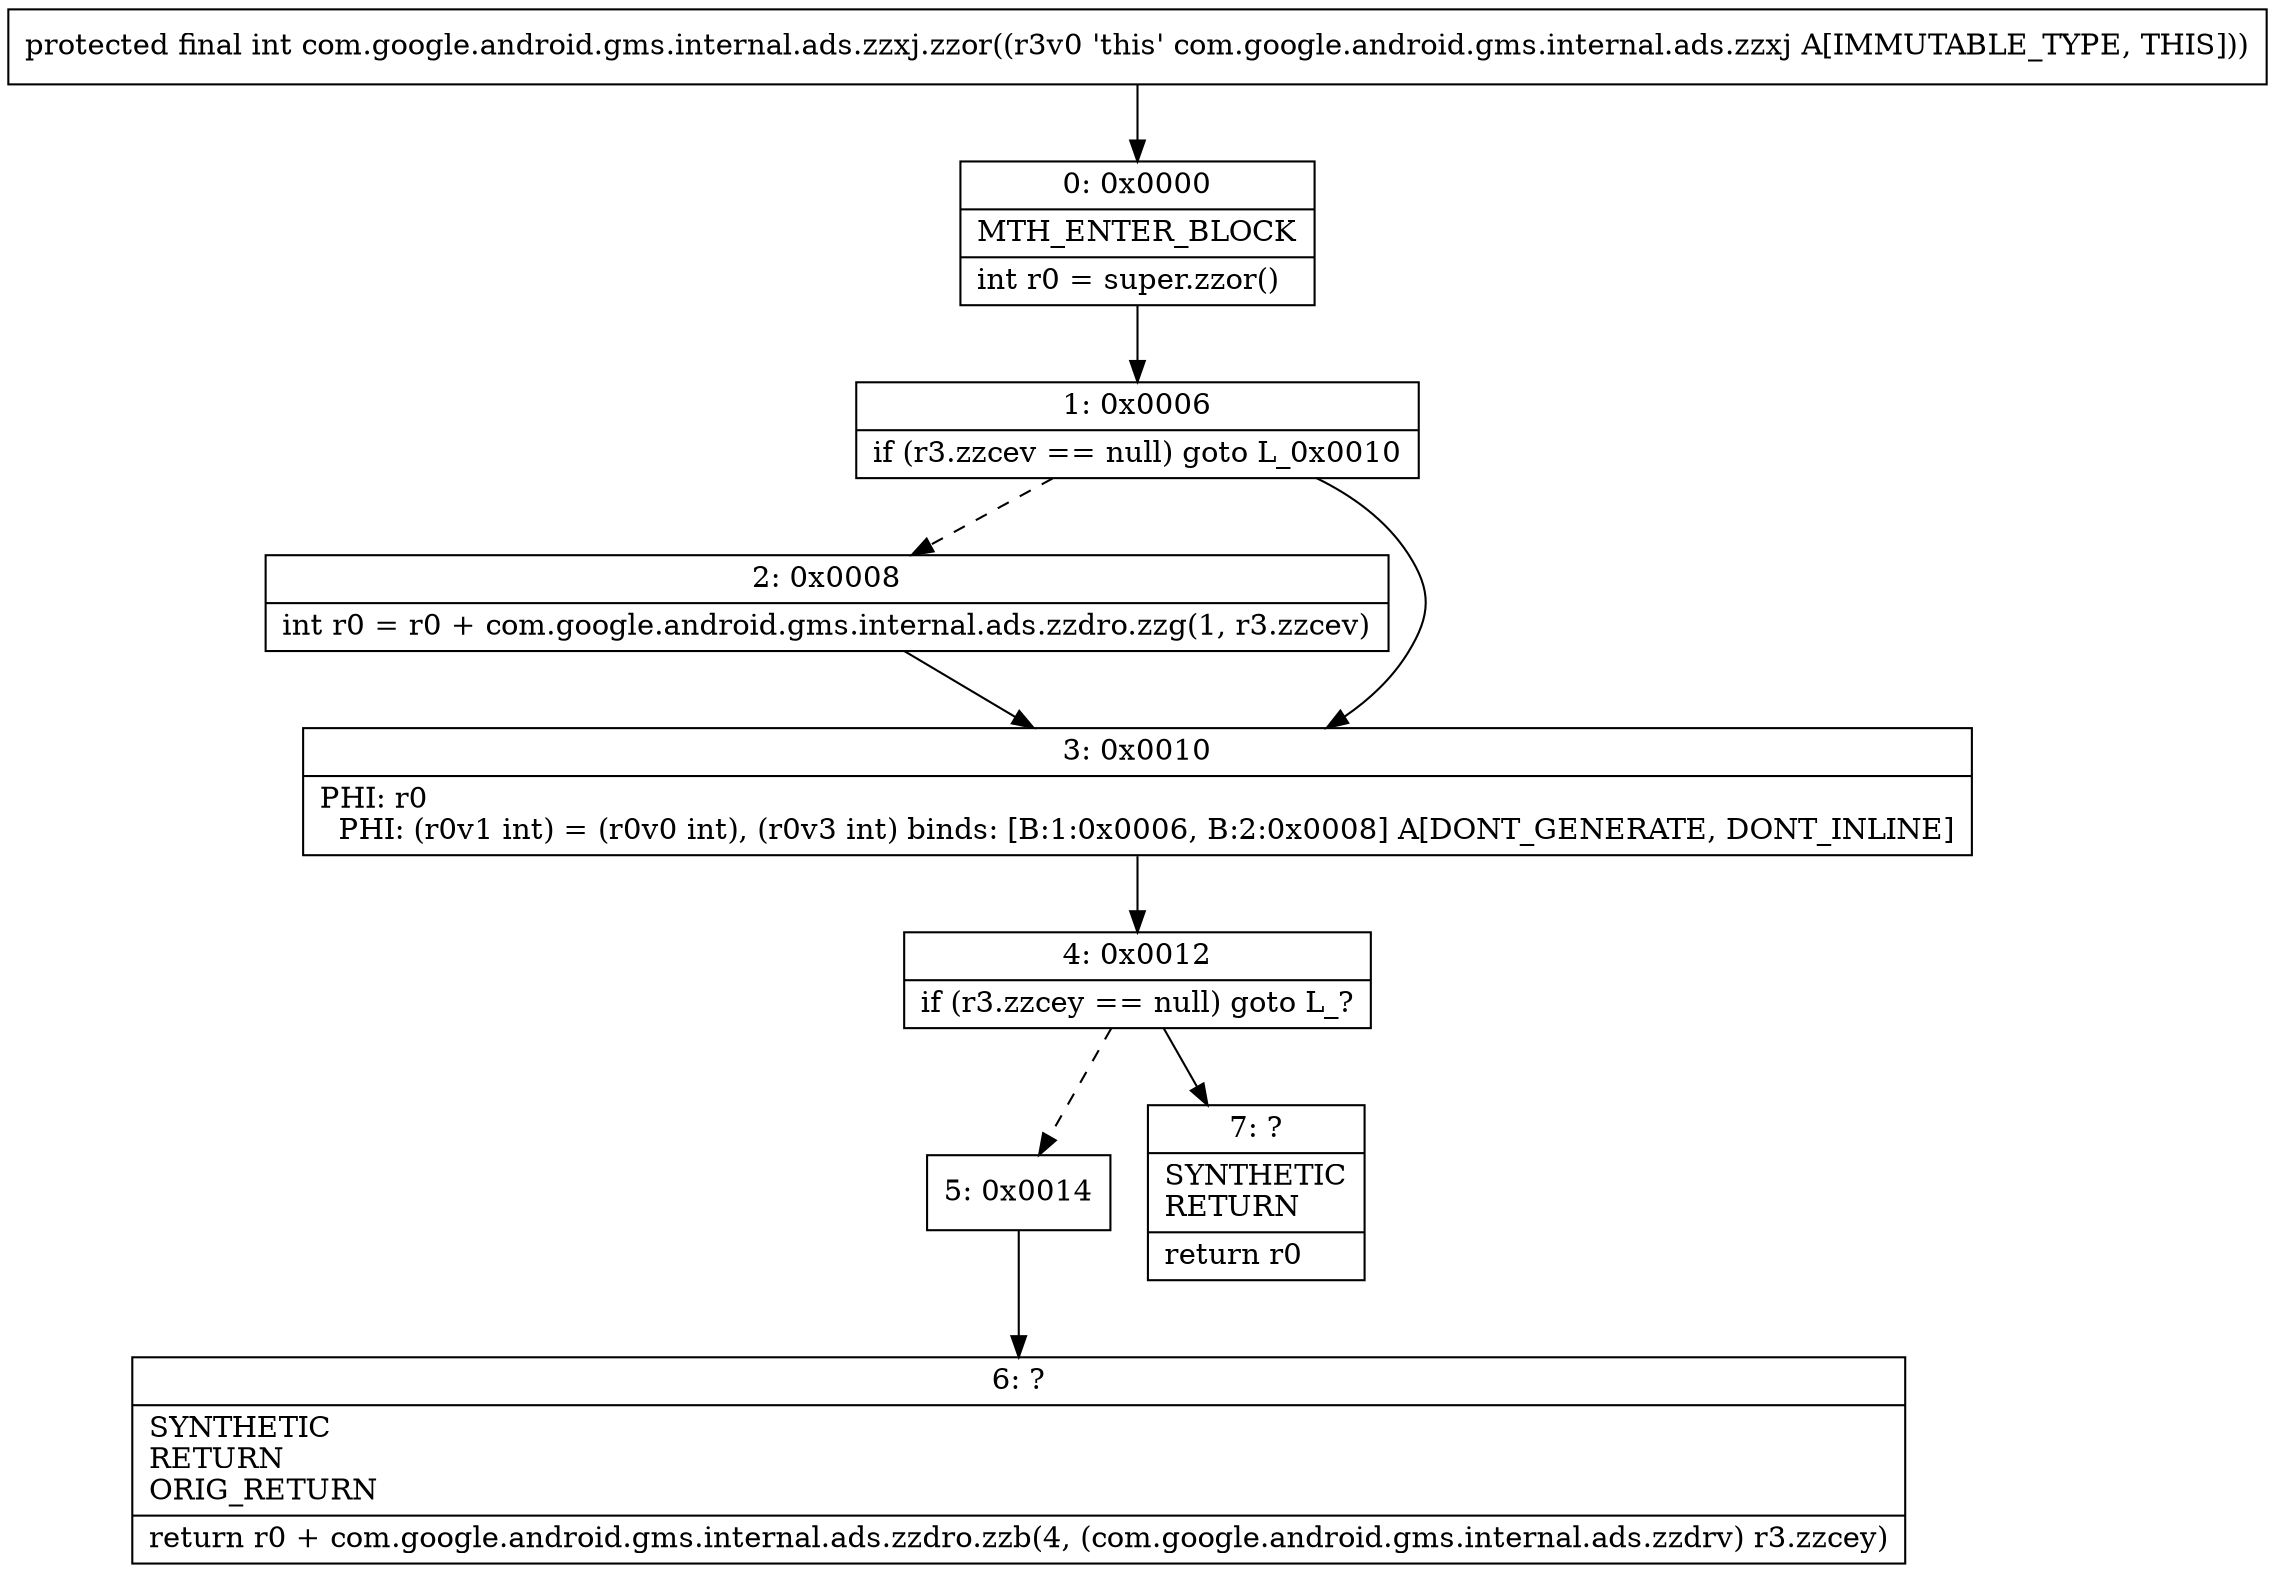 digraph "CFG forcom.google.android.gms.internal.ads.zzxj.zzor()I" {
Node_0 [shape=record,label="{0\:\ 0x0000|MTH_ENTER_BLOCK\l|int r0 = super.zzor()\l}"];
Node_1 [shape=record,label="{1\:\ 0x0006|if (r3.zzcev == null) goto L_0x0010\l}"];
Node_2 [shape=record,label="{2\:\ 0x0008|int r0 = r0 + com.google.android.gms.internal.ads.zzdro.zzg(1, r3.zzcev)\l}"];
Node_3 [shape=record,label="{3\:\ 0x0010|PHI: r0 \l  PHI: (r0v1 int) = (r0v0 int), (r0v3 int) binds: [B:1:0x0006, B:2:0x0008] A[DONT_GENERATE, DONT_INLINE]\l}"];
Node_4 [shape=record,label="{4\:\ 0x0012|if (r3.zzcey == null) goto L_?\l}"];
Node_5 [shape=record,label="{5\:\ 0x0014}"];
Node_6 [shape=record,label="{6\:\ ?|SYNTHETIC\lRETURN\lORIG_RETURN\l|return r0 + com.google.android.gms.internal.ads.zzdro.zzb(4, (com.google.android.gms.internal.ads.zzdrv) r3.zzcey)\l}"];
Node_7 [shape=record,label="{7\:\ ?|SYNTHETIC\lRETURN\l|return r0\l}"];
MethodNode[shape=record,label="{protected final int com.google.android.gms.internal.ads.zzxj.zzor((r3v0 'this' com.google.android.gms.internal.ads.zzxj A[IMMUTABLE_TYPE, THIS])) }"];
MethodNode -> Node_0;
Node_0 -> Node_1;
Node_1 -> Node_2[style=dashed];
Node_1 -> Node_3;
Node_2 -> Node_3;
Node_3 -> Node_4;
Node_4 -> Node_5[style=dashed];
Node_4 -> Node_7;
Node_5 -> Node_6;
}

